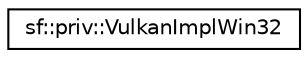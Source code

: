 digraph "Graphical Class Hierarchy"
{
 // LATEX_PDF_SIZE
  edge [fontname="Helvetica",fontsize="10",labelfontname="Helvetica",labelfontsize="10"];
  node [fontname="Helvetica",fontsize="10",shape=record];
  rankdir="LR";
  Node0 [label="sf::priv::VulkanImplWin32",height=0.2,width=0.4,color="black", fillcolor="white", style="filled",URL="$classsf_1_1priv_1_1VulkanImplWin32.html",tooltip="Windows implementation of Vulkan."];
}
